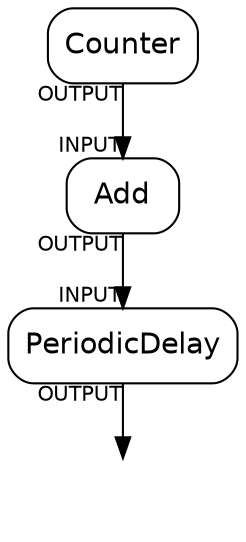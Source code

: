 # dot operator.dot -Tpng  -ooperator.png

digraph strom
{
    node [shape = box, fontname = Helvetica, style = "rounded"] "Counter" "Add" "PeriodicDelay"
    node [shape=plaintext]
    "Counter" -> "Add" -> "PeriodicDelay" [headlabel = "INPUT", taillabel = "OUTPUT", labelfontname = Helvetica, labelfontsize = "10pt"]
    "PeriodicDelay" -> "" [taillabel = "OUTPUT", labelfontname = Helvetica, labelfontsize = "10pt"]
}